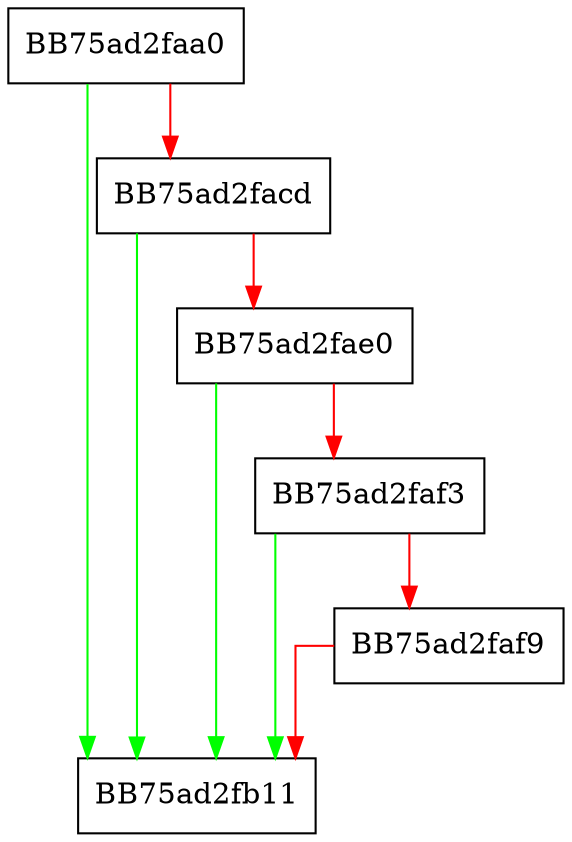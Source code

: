 digraph GetAttributePriority {
  node [shape="box"];
  graph [splines=ortho];
  BB75ad2faa0 -> BB75ad2fb11 [color="green"];
  BB75ad2faa0 -> BB75ad2facd [color="red"];
  BB75ad2facd -> BB75ad2fb11 [color="green"];
  BB75ad2facd -> BB75ad2fae0 [color="red"];
  BB75ad2fae0 -> BB75ad2fb11 [color="green"];
  BB75ad2fae0 -> BB75ad2faf3 [color="red"];
  BB75ad2faf3 -> BB75ad2fb11 [color="green"];
  BB75ad2faf3 -> BB75ad2faf9 [color="red"];
  BB75ad2faf9 -> BB75ad2fb11 [color="red"];
}